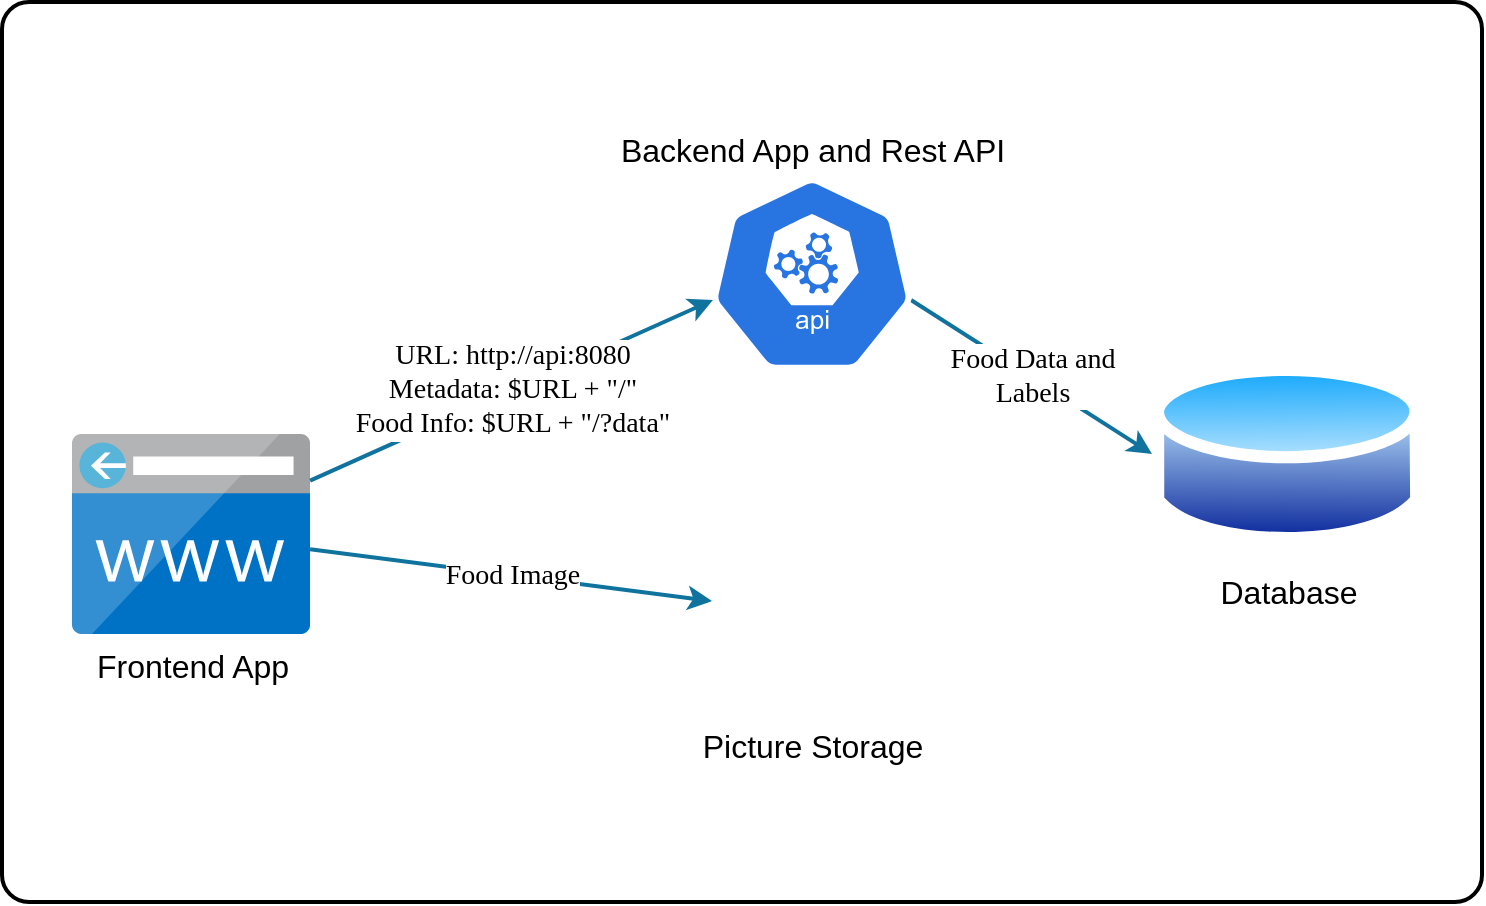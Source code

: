 <mxfile version="12.6.5" type="github">
  <diagram id="UUcm2tSYFJlV1EVi0rPY" name="Page-1">
    <mxGraphModel dx="1422" dy="794" grid="1" gridSize="10" guides="1" tooltips="1" connect="1" arrows="1" fold="1" page="1" pageScale="1" pageWidth="827" pageHeight="583" math="0" shadow="0">
      <root>
        <mxCell id="0"/>
        <mxCell id="1" parent="0"/>
        <mxCell id="FNS54GikTaBBTmz5pJ7u-31" value="" style="rounded=1;whiteSpace=wrap;html=1;strokeWidth=2;fontFamily=Tahoma;fontSize=14;arcSize=3;" parent="1" vertex="1">
          <mxGeometry x="40" y="70" width="740" height="450" as="geometry"/>
        </mxCell>
        <mxCell id="FNS54GikTaBBTmz5pJ7u-30" value="Food Data and&lt;br&gt;Labels" style="rounded=0;orthogonalLoop=1;jettySize=auto;html=1;strokeWidth=2;fontFamily=Tahoma;fontSize=14;entryX=0;entryY=0.5;entryDx=0;entryDy=0;strokeColor=#10739e;fillColor=#b1ddf0;exitX=0.995;exitY=0.63;exitDx=0;exitDy=0;exitPerimeter=0;" parent="1" source="FNS54GikTaBBTmz5pJ7u-4" target="FNS54GikTaBBTmz5pJ7u-5" edge="1">
          <mxGeometry relative="1" as="geometry">
            <mxPoint x="588" y="256" as="targetPoint"/>
          </mxGeometry>
        </mxCell>
        <mxCell id="FNS54GikTaBBTmz5pJ7u-4" value="Backend App and Rest API" style="html=1;dashed=0;whitespace=wrap;fillColor=#2875E2;strokeColor=#ffffff;points=[[0.005,0.63,0],[0.1,0.2,0],[0.9,0.2,0],[0.5,0,0],[0.995,0.63,0],[0.72,0.99,0],[0.5,1,0],[0.28,0.99,0]];shape=mxgraph.kubernetes.icon;prIcon=api;labelPosition=center;verticalLabelPosition=top;align=center;verticalAlign=bottom;fontSize=16;" parent="1" vertex="1">
          <mxGeometry x="395" y="156" width="100" height="100" as="geometry"/>
        </mxCell>
        <mxCell id="FNS54GikTaBBTmz5pJ7u-5" value="Database" style="aspect=fixed;perimeter=ellipsePerimeter;html=1;align=center;shadow=0;dashed=0;spacingTop=3;image;image=img/lib/active_directory/database.svg;fontSize=16;" parent="1" vertex="1">
          <mxGeometry x="615" y="246" width="135.14" height="100" as="geometry"/>
        </mxCell>
        <mxCell id="FNS54GikTaBBTmz5pJ7u-19" value="Frontend App" style="aspect=fixed;html=1;points=[];align=center;image;fontSize=16;image=img/lib/mscae/CustomDomain.svg;" parent="1" vertex="1">
          <mxGeometry x="75" y="286" width="119.05" height="100" as="geometry"/>
        </mxCell>
        <mxCell id="FNS54GikTaBBTmz5pJ7u-20" value="Picture Storage" style="shape=image;html=1;verticalAlign=top;verticalLabelPosition=bottom;labelBackgroundColor=#ffffff;imageAspect=0;aspect=fixed;image=https://cdn4.iconfinder.com/data/icons/twitter-28/512/159_Twitter_Image_Picture-128.png;fontSize=16;" parent="1" vertex="1">
          <mxGeometry x="395" y="326" width="100" height="100" as="geometry"/>
        </mxCell>
        <mxCell id="FNS54GikTaBBTmz5pJ7u-25" value="URL: http://api:8080&lt;br&gt;Metadata: $URL + &quot;/&quot;&lt;br style=&quot;font-size: 14px&quot;&gt;Food Info: $URL + &quot;/?data&quot;" style="endArrow=classic;html=1;fontFamily=Tahoma;fontSize=14;entryX=0.005;entryY=0.63;entryDx=0;entryDy=0;entryPerimeter=0;strokeWidth=2;fillColor=#b1ddf0;strokeColor=#10739e;" parent="1" source="FNS54GikTaBBTmz5pJ7u-19" target="FNS54GikTaBBTmz5pJ7u-4" edge="1">
          <mxGeometry width="50" height="50" relative="1" as="geometry">
            <mxPoint x="155" y="506" as="sourcePoint"/>
            <mxPoint x="155" y="646" as="targetPoint"/>
          </mxGeometry>
        </mxCell>
        <mxCell id="FNS54GikTaBBTmz5pJ7u-27" value="Food Image" style="endArrow=classic;html=1;fontFamily=Tahoma;fontSize=14;strokeWidth=2;fillColor=#b1ddf0;strokeColor=#10739e;" parent="1" source="FNS54GikTaBBTmz5pJ7u-19" target="FNS54GikTaBBTmz5pJ7u-20" edge="1">
          <mxGeometry width="50" height="50" relative="1" as="geometry">
            <mxPoint x="494.5" y="299" as="sourcePoint"/>
            <mxPoint x="655.2" y="289.841" as="targetPoint"/>
          </mxGeometry>
        </mxCell>
      </root>
    </mxGraphModel>
  </diagram>
</mxfile>
